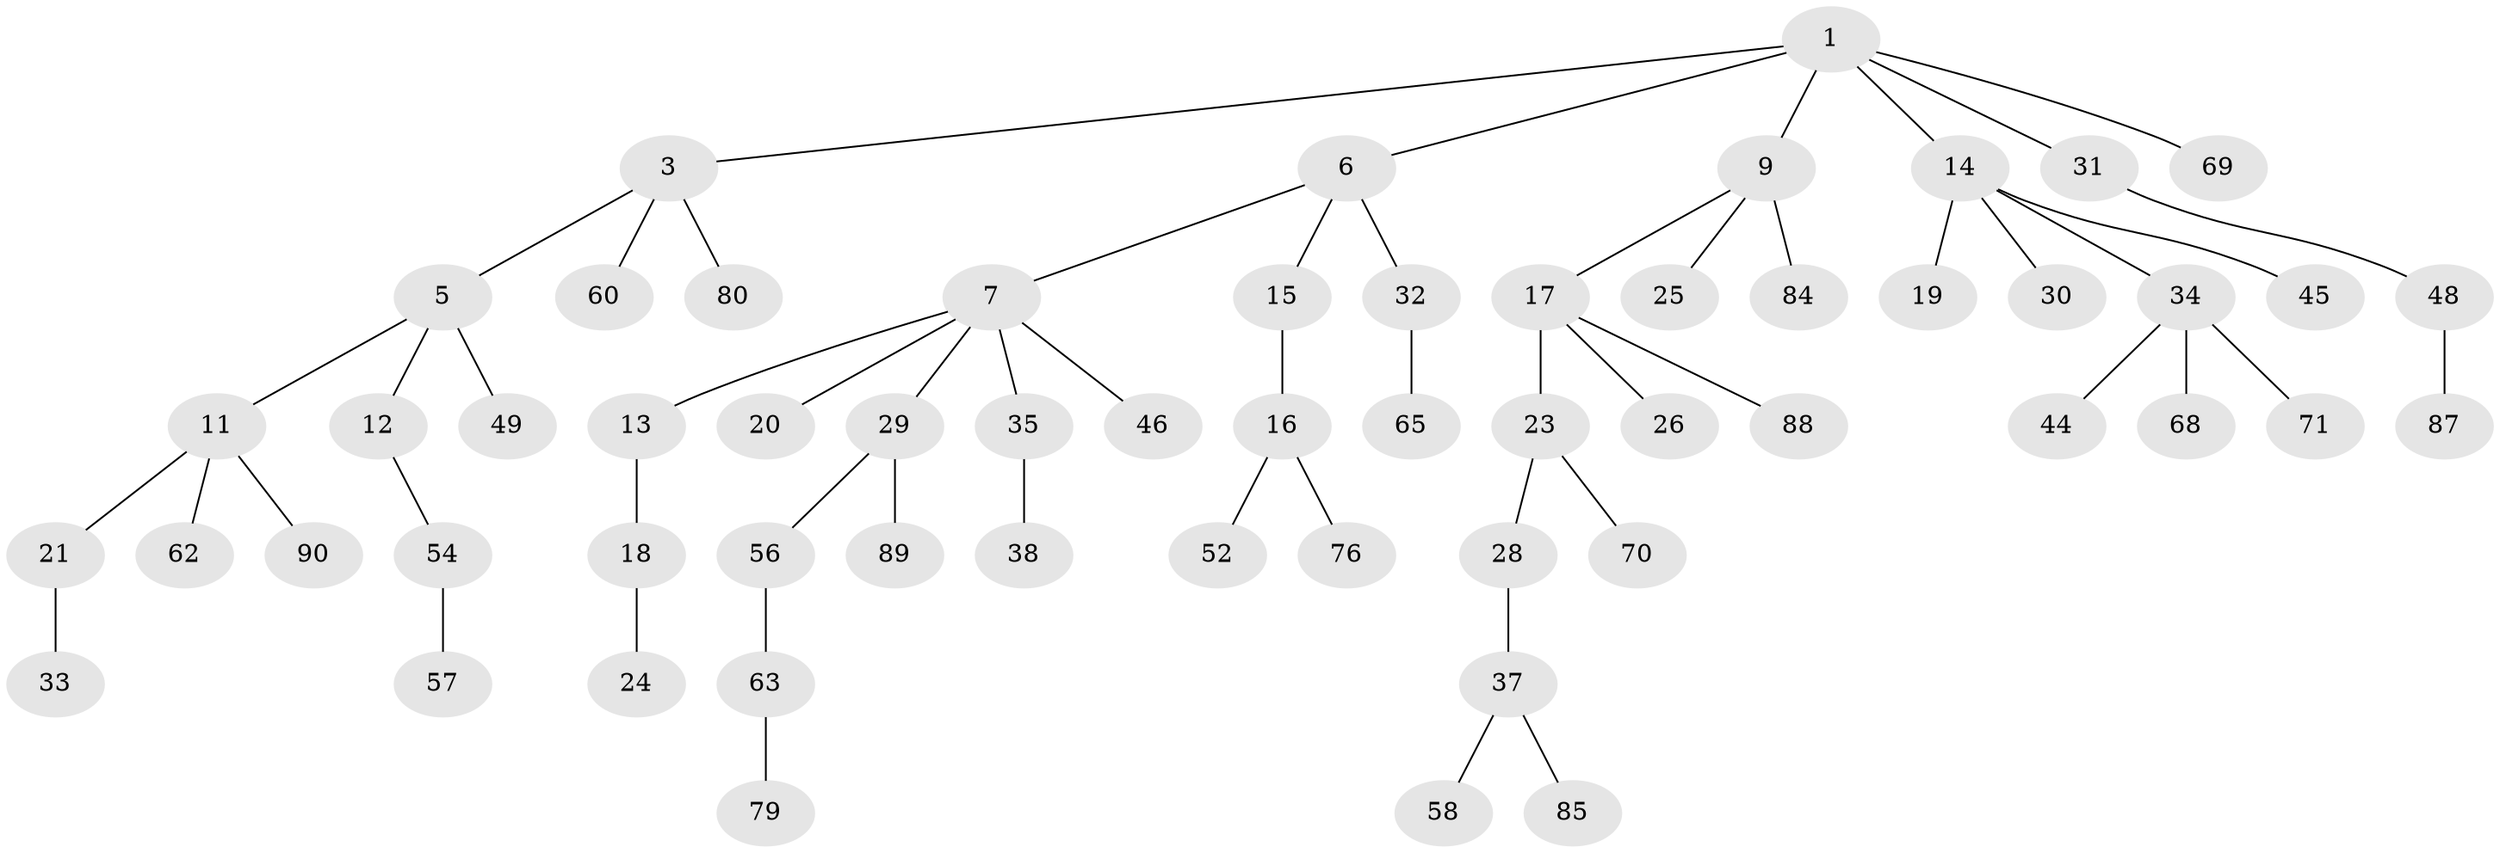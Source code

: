 // original degree distribution, {6: 0.022222222222222223, 2: 0.25555555555555554, 4: 0.1, 5: 0.022222222222222223, 3: 0.1111111111111111, 1: 0.4888888888888889}
// Generated by graph-tools (version 1.1) at 2025/11/02/27/25 16:11:25]
// undirected, 58 vertices, 57 edges
graph export_dot {
graph [start="1"]
  node [color=gray90,style=filled];
  1 [super="+2"];
  3 [super="+4"];
  5 [super="+8"];
  6 [super="+47"];
  7 [super="+27"];
  9 [super="+10"];
  11 [super="+53"];
  12 [super="+40"];
  13 [super="+73"];
  14 [super="+64"];
  15;
  16 [super="+67"];
  17 [super="+22"];
  18;
  19 [super="+51"];
  20 [super="+43"];
  21;
  23 [super="+55"];
  24 [super="+83"];
  25;
  26 [super="+75"];
  28 [super="+41"];
  29 [super="+36"];
  30;
  31;
  32 [super="+59"];
  33 [super="+42"];
  34 [super="+39"];
  35 [super="+50"];
  37 [super="+74"];
  38;
  44;
  45;
  46 [super="+86"];
  48 [super="+72"];
  49;
  52;
  54 [super="+66"];
  56 [super="+77"];
  57 [super="+82"];
  58;
  60 [super="+61"];
  62 [super="+81"];
  63 [super="+78"];
  65;
  68;
  69;
  70;
  71;
  76;
  79;
  80;
  84;
  85;
  87;
  88;
  89;
  90;
  1 -- 6;
  1 -- 9;
  1 -- 14;
  1 -- 31;
  1 -- 69;
  1 -- 3;
  3 -- 5;
  3 -- 80;
  3 -- 60;
  5 -- 49;
  5 -- 11;
  5 -- 12;
  6 -- 7;
  6 -- 15;
  6 -- 32;
  7 -- 13;
  7 -- 20;
  7 -- 35;
  7 -- 29;
  7 -- 46;
  9 -- 84;
  9 -- 17;
  9 -- 25;
  11 -- 21;
  11 -- 62;
  11 -- 90;
  12 -- 54;
  13 -- 18;
  14 -- 19;
  14 -- 30;
  14 -- 34;
  14 -- 45;
  15 -- 16;
  16 -- 52;
  16 -- 76;
  17 -- 23;
  17 -- 88;
  17 -- 26;
  18 -- 24;
  21 -- 33;
  23 -- 28;
  23 -- 70;
  28 -- 37;
  29 -- 56;
  29 -- 89;
  31 -- 48;
  32 -- 65;
  34 -- 44;
  34 -- 68;
  34 -- 71;
  35 -- 38;
  37 -- 58;
  37 -- 85;
  48 -- 87;
  54 -- 57;
  56 -- 63;
  63 -- 79;
}
